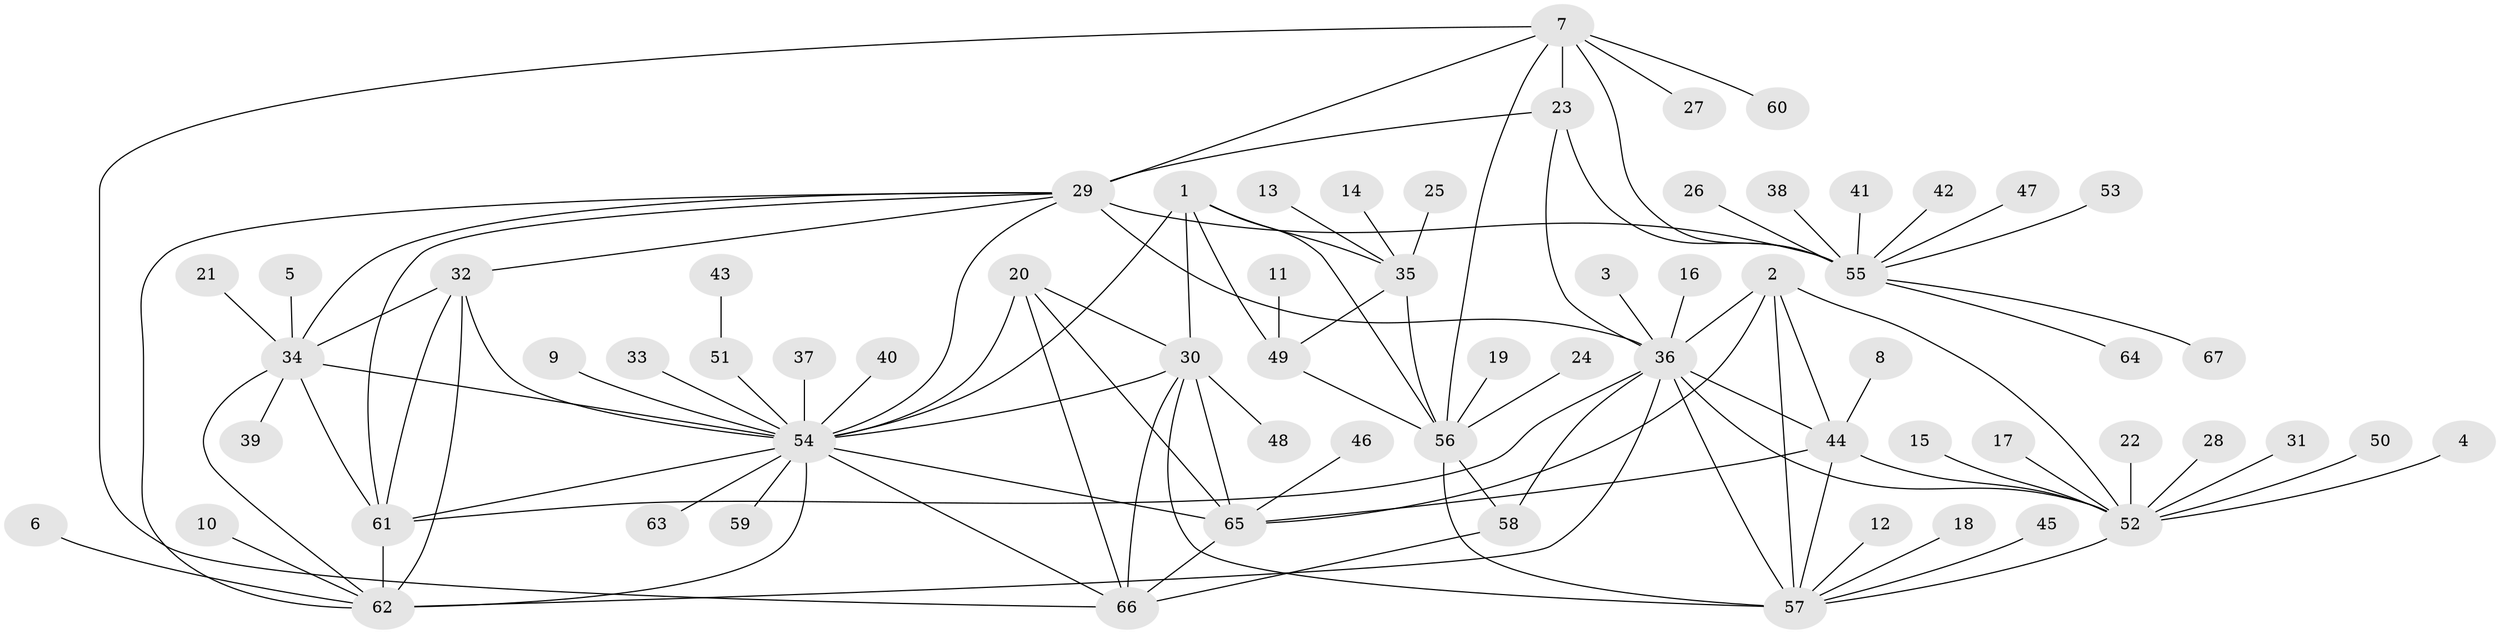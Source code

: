 // original degree distribution, {7: 0.03759398496240601, 8: 0.03759398496240601, 5: 0.03007518796992481, 16: 0.007518796992481203, 15: 0.015037593984962405, 9: 0.03759398496240601, 10: 0.015037593984962405, 6: 0.03759398496240601, 11: 0.007518796992481203, 12: 0.007518796992481203, 13: 0.007518796992481203, 1: 0.6390977443609023, 2: 0.11278195488721804, 3: 0.007518796992481203}
// Generated by graph-tools (version 1.1) at 2025/26/03/09/25 03:26:41]
// undirected, 67 vertices, 106 edges
graph export_dot {
graph [start="1"]
  node [color=gray90,style=filled];
  1;
  2;
  3;
  4;
  5;
  6;
  7;
  8;
  9;
  10;
  11;
  12;
  13;
  14;
  15;
  16;
  17;
  18;
  19;
  20;
  21;
  22;
  23;
  24;
  25;
  26;
  27;
  28;
  29;
  30;
  31;
  32;
  33;
  34;
  35;
  36;
  37;
  38;
  39;
  40;
  41;
  42;
  43;
  44;
  45;
  46;
  47;
  48;
  49;
  50;
  51;
  52;
  53;
  54;
  55;
  56;
  57;
  58;
  59;
  60;
  61;
  62;
  63;
  64;
  65;
  66;
  67;
  1 -- 30 [weight=1.0];
  1 -- 35 [weight=2.0];
  1 -- 49 [weight=2.0];
  1 -- 54 [weight=1.0];
  1 -- 56 [weight=4.0];
  2 -- 36 [weight=2.0];
  2 -- 44 [weight=2.0];
  2 -- 52 [weight=2.0];
  2 -- 57 [weight=2.0];
  2 -- 65 [weight=1.0];
  3 -- 36 [weight=1.0];
  4 -- 52 [weight=1.0];
  5 -- 34 [weight=1.0];
  6 -- 62 [weight=1.0];
  7 -- 23 [weight=3.0];
  7 -- 27 [weight=1.0];
  7 -- 29 [weight=3.0];
  7 -- 55 [weight=3.0];
  7 -- 56 [weight=1.0];
  7 -- 60 [weight=1.0];
  7 -- 66 [weight=1.0];
  8 -- 44 [weight=1.0];
  9 -- 54 [weight=1.0];
  10 -- 62 [weight=1.0];
  11 -- 49 [weight=1.0];
  12 -- 57 [weight=1.0];
  13 -- 35 [weight=1.0];
  14 -- 35 [weight=1.0];
  15 -- 52 [weight=1.0];
  16 -- 36 [weight=1.0];
  17 -- 52 [weight=1.0];
  18 -- 57 [weight=1.0];
  19 -- 56 [weight=1.0];
  20 -- 30 [weight=1.0];
  20 -- 54 [weight=1.0];
  20 -- 65 [weight=2.0];
  20 -- 66 [weight=1.0];
  21 -- 34 [weight=1.0];
  22 -- 52 [weight=1.0];
  23 -- 29 [weight=1.0];
  23 -- 36 [weight=1.0];
  23 -- 55 [weight=1.0];
  24 -- 56 [weight=1.0];
  25 -- 35 [weight=1.0];
  26 -- 55 [weight=1.0];
  28 -- 52 [weight=1.0];
  29 -- 32 [weight=1.0];
  29 -- 34 [weight=1.0];
  29 -- 36 [weight=1.0];
  29 -- 54 [weight=1.0];
  29 -- 55 [weight=1.0];
  29 -- 61 [weight=1.0];
  29 -- 62 [weight=1.0];
  30 -- 48 [weight=1.0];
  30 -- 54 [weight=1.0];
  30 -- 57 [weight=1.0];
  30 -- 65 [weight=2.0];
  30 -- 66 [weight=1.0];
  31 -- 52 [weight=1.0];
  32 -- 34 [weight=1.0];
  32 -- 54 [weight=1.0];
  32 -- 61 [weight=1.0];
  32 -- 62 [weight=1.0];
  33 -- 54 [weight=1.0];
  34 -- 39 [weight=1.0];
  34 -- 54 [weight=1.0];
  34 -- 61 [weight=1.0];
  34 -- 62 [weight=1.0];
  35 -- 49 [weight=1.0];
  35 -- 56 [weight=2.0];
  36 -- 44 [weight=1.0];
  36 -- 52 [weight=1.0];
  36 -- 57 [weight=1.0];
  36 -- 58 [weight=1.0];
  36 -- 61 [weight=1.0];
  36 -- 62 [weight=1.0];
  37 -- 54 [weight=1.0];
  38 -- 55 [weight=1.0];
  40 -- 54 [weight=1.0];
  41 -- 55 [weight=1.0];
  42 -- 55 [weight=1.0];
  43 -- 51 [weight=1.0];
  44 -- 52 [weight=1.0];
  44 -- 57 [weight=1.0];
  44 -- 65 [weight=1.0];
  45 -- 57 [weight=1.0];
  46 -- 65 [weight=1.0];
  47 -- 55 [weight=1.0];
  49 -- 56 [weight=2.0];
  50 -- 52 [weight=1.0];
  51 -- 54 [weight=1.0];
  52 -- 57 [weight=1.0];
  53 -- 55 [weight=1.0];
  54 -- 59 [weight=1.0];
  54 -- 61 [weight=1.0];
  54 -- 62 [weight=2.0];
  54 -- 63 [weight=1.0];
  54 -- 65 [weight=2.0];
  54 -- 66 [weight=1.0];
  55 -- 64 [weight=1.0];
  55 -- 67 [weight=1.0];
  56 -- 57 [weight=1.0];
  56 -- 58 [weight=1.0];
  58 -- 66 [weight=1.0];
  61 -- 62 [weight=1.0];
  65 -- 66 [weight=2.0];
}
